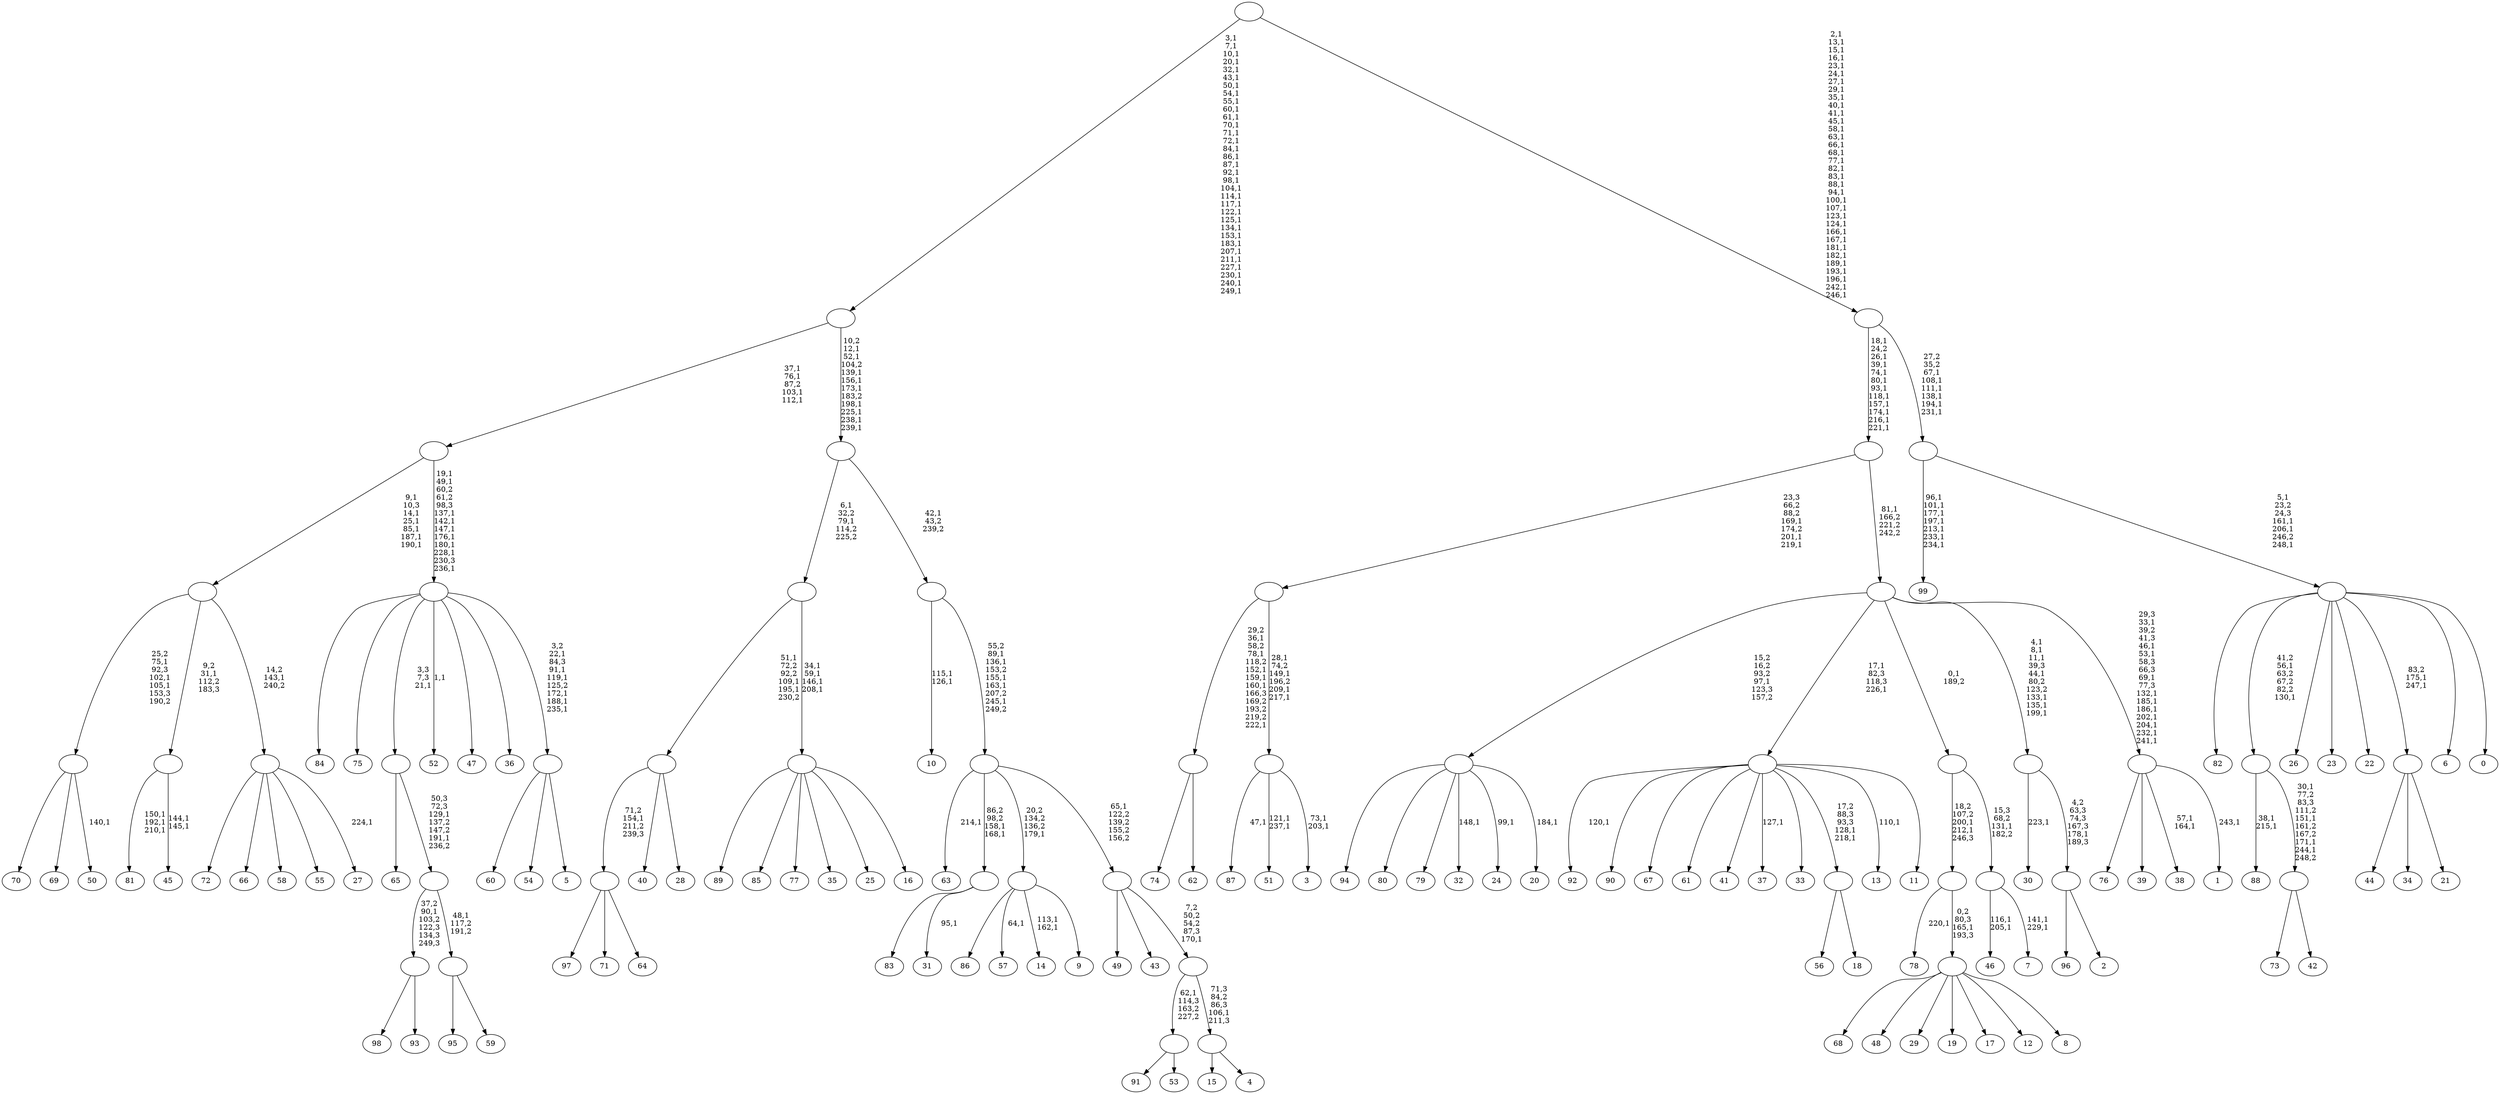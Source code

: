 digraph T {
	350 [label="99"]
	342 [label="98"]
	341 [label="97"]
	340 [label="96"]
	339 [label="95"]
	338 [label="94"]
	337 [label="93"]
	336 [label=""]
	335 [label="92"]
	333 [label="91"]
	332 [label="90"]
	331 [label="89"]
	330 [label="88"]
	327 [label="87"]
	325 [label="86"]
	324 [label="85"]
	323 [label="84"]
	322 [label="83"]
	321 [label="82"]
	320 [label="81"]
	316 [label="80"]
	315 [label="79"]
	314 [label="78"]
	312 [label="77"]
	311 [label="76"]
	310 [label="75"]
	309 [label="74"]
	308 [label="73"]
	307 [label="72"]
	306 [label="71"]
	305 [label="70"]
	304 [label="69"]
	303 [label="68"]
	302 [label="67"]
	301 [label="66"]
	300 [label="65"]
	299 [label="64"]
	298 [label=""]
	297 [label="63"]
	295 [label="62"]
	294 [label=""]
	288 [label="61"]
	287 [label="60"]
	286 [label="59"]
	285 [label=""]
	284 [label=""]
	282 [label=""]
	281 [label="58"]
	280 [label="57"]
	278 [label="56"]
	277 [label="55"]
	276 [label="54"]
	275 [label="53"]
	274 [label=""]
	273 [label="52"]
	271 [label="51"]
	268 [label="50"]
	266 [label=""]
	263 [label="49"]
	262 [label="48"]
	261 [label="47"]
	260 [label="46"]
	257 [label="45"]
	254 [label=""]
	253 [label="44"]
	252 [label="43"]
	251 [label="42"]
	250 [label=""]
	246 [label=""]
	244 [label="41"]
	243 [label="40"]
	242 [label="39"]
	241 [label="38"]
	238 [label="37"]
	236 [label="36"]
	235 [label="35"]
	234 [label="34"]
	233 [label="33"]
	232 [label="32"]
	230 [label="31"]
	228 [label=""]
	226 [label="30"]
	224 [label="29"]
	223 [label="28"]
	222 [label=""]
	219 [label="27"]
	217 [label=""]
	216 [label=""]
	210 [label="26"]
	209 [label="25"]
	208 [label="24"]
	206 [label="23"]
	205 [label="22"]
	204 [label="21"]
	203 [label=""]
	201 [label="20"]
	199 [label=""]
	198 [label="19"]
	197 [label="18"]
	196 [label=""]
	194 [label="17"]
	193 [label="16"]
	192 [label=""]
	188 [label=""]
	186 [label="15"]
	185 [label="14"]
	182 [label="13"]
	180 [label="12"]
	179 [label="11"]
	178 [label=""]
	176 [label="10"]
	173 [label="9"]
	172 [label=""]
	171 [label="8"]
	170 [label=""]
	169 [label=""]
	167 [label="7"]
	164 [label=""]
	163 [label=""]
	162 [label="6"]
	161 [label="5"]
	160 [label=""]
	154 [label=""]
	145 [label=""]
	141 [label="4"]
	140 [label=""]
	139 [label=""]
	138 [label=""]
	137 [label=""]
	132 [label=""]
	131 [label=""]
	122 [label=""]
	89 [label="3"]
	86 [label=""]
	82 [label=""]
	79 [label="2"]
	78 [label=""]
	77 [label=""]
	70 [label="1"]
	68 [label=""]
	57 [label=""]
	56 [label=""]
	45 [label="0"]
	44 [label=""]
	40 [label=""]
	34 [label=""]
	0 [label=""]
	336 -> 342 [label=""]
	336 -> 337 [label=""]
	298 -> 341 [label=""]
	298 -> 306 [label=""]
	298 -> 299 [label=""]
	294 -> 309 [label=""]
	294 -> 295 [label=""]
	285 -> 339 [label=""]
	285 -> 286 [label=""]
	284 -> 336 [label="37,2\n90,1\n103,2\n122,3\n134,3\n249,3"]
	284 -> 285 [label="48,1\n117,2\n191,2"]
	282 -> 284 [label="50,3\n72,3\n129,1\n137,2\n147,2\n191,1\n236,2"]
	282 -> 300 [label=""]
	274 -> 333 [label=""]
	274 -> 275 [label=""]
	266 -> 268 [label="140,1"]
	266 -> 305 [label=""]
	266 -> 304 [label=""]
	254 -> 257 [label="144,1\n145,1"]
	254 -> 320 [label="150,1\n192,1\n210,1"]
	250 -> 308 [label=""]
	250 -> 251 [label=""]
	246 -> 250 [label="30,1\n77,2\n83,3\n111,2\n151,1\n161,2\n167,2\n171,1\n244,1\n248,2"]
	246 -> 330 [label="38,1\n215,1"]
	228 -> 230 [label="95,1"]
	228 -> 322 [label=""]
	222 -> 298 [label="71,2\n154,1\n211,2\n239,3"]
	222 -> 243 [label=""]
	222 -> 223 [label=""]
	217 -> 219 [label="224,1"]
	217 -> 307 [label=""]
	217 -> 301 [label=""]
	217 -> 281 [label=""]
	217 -> 277 [label=""]
	216 -> 266 [label="25,2\n75,1\n92,3\n102,1\n105,1\n153,3\n190,2"]
	216 -> 254 [label="9,2\n31,1\n112,2\n183,3"]
	216 -> 217 [label="14,2\n143,1\n240,2"]
	203 -> 253 [label=""]
	203 -> 234 [label=""]
	203 -> 204 [label=""]
	199 -> 201 [label="184,1"]
	199 -> 208 [label="99,1"]
	199 -> 232 [label="148,1"]
	199 -> 338 [label=""]
	199 -> 316 [label=""]
	199 -> 315 [label=""]
	196 -> 278 [label=""]
	196 -> 197 [label=""]
	192 -> 331 [label=""]
	192 -> 324 [label=""]
	192 -> 312 [label=""]
	192 -> 235 [label=""]
	192 -> 209 [label=""]
	192 -> 193 [label=""]
	188 -> 192 [label="34,1\n59,1\n146,1\n208,1"]
	188 -> 222 [label="51,1\n72,2\n92,2\n109,1\n195,1\n230,2"]
	178 -> 182 [label="110,1"]
	178 -> 196 [label="17,2\n88,3\n93,3\n128,1\n218,1"]
	178 -> 238 [label="127,1"]
	178 -> 335 [label="120,1"]
	178 -> 332 [label=""]
	178 -> 302 [label=""]
	178 -> 288 [label=""]
	178 -> 244 [label=""]
	178 -> 233 [label=""]
	178 -> 179 [label=""]
	172 -> 185 [label="113,1\n162,1"]
	172 -> 280 [label="64,1"]
	172 -> 325 [label=""]
	172 -> 173 [label=""]
	170 -> 303 [label=""]
	170 -> 262 [label=""]
	170 -> 224 [label=""]
	170 -> 198 [label=""]
	170 -> 194 [label=""]
	170 -> 180 [label=""]
	170 -> 171 [label=""]
	169 -> 314 [label="220,1"]
	169 -> 170 [label="0,2\n80,3\n165,1\n193,3"]
	164 -> 167 [label="141,1\n229,1"]
	164 -> 260 [label="116,1\n205,1"]
	163 -> 169 [label="18,2\n107,2\n200,1\n212,1\n246,3"]
	163 -> 164 [label="15,3\n68,2\n131,1\n182,2"]
	160 -> 287 [label=""]
	160 -> 276 [label=""]
	160 -> 161 [label=""]
	154 -> 160 [label="3,2\n22,1\n84,3\n91,1\n119,1\n125,2\n172,1\n188,1\n235,1"]
	154 -> 273 [label="1,1"]
	154 -> 323 [label=""]
	154 -> 310 [label=""]
	154 -> 282 [label="3,3\n7,3\n21,1"]
	154 -> 261 [label=""]
	154 -> 236 [label=""]
	145 -> 154 [label="19,1\n49,1\n60,2\n61,2\n98,3\n137,1\n142,1\n147,1\n176,1\n180,1\n228,1\n230,3\n236,1"]
	145 -> 216 [label="9,1\n10,3\n14,1\n25,1\n85,1\n187,1\n190,1"]
	140 -> 186 [label=""]
	140 -> 141 [label=""]
	139 -> 274 [label="62,1\n114,3\n163,2\n227,2"]
	139 -> 140 [label="71,3\n84,2\n86,3\n106,1\n211,3"]
	138 -> 263 [label=""]
	138 -> 252 [label=""]
	138 -> 139 [label="7,2\n50,2\n54,2\n87,3\n170,1"]
	137 -> 228 [label="86,2\n98,2\n158,1\n168,1"]
	137 -> 297 [label="214,1"]
	137 -> 172 [label="20,2\n134,2\n136,2\n179,1"]
	137 -> 138 [label="65,1\n122,2\n139,2\n155,2\n156,2"]
	132 -> 137 [label="55,2\n89,1\n136,1\n153,2\n155,1\n163,1\n207,2\n245,1\n249,2"]
	132 -> 176 [label="115,1\n126,1"]
	131 -> 188 [label="6,1\n32,2\n79,1\n114,2\n225,2"]
	131 -> 132 [label="42,1\n43,2\n239,2"]
	122 -> 131 [label="10,2\n12,1\n52,1\n104,2\n139,1\n156,1\n173,1\n183,2\n198,1\n225,1\n238,1\n239,1"]
	122 -> 145 [label="37,1\n76,1\n87,2\n103,1\n112,1"]
	86 -> 89 [label="73,1\n203,1"]
	86 -> 271 [label="121,1\n237,1"]
	86 -> 327 [label="47,1"]
	82 -> 86 [label="28,1\n74,2\n149,1\n196,2\n209,1\n217,1"]
	82 -> 294 [label="29,2\n36,1\n58,2\n78,1\n118,2\n152,1\n159,1\n160,1\n166,3\n169,2\n193,2\n219,2\n222,1"]
	78 -> 340 [label=""]
	78 -> 79 [label=""]
	77 -> 226 [label="223,1"]
	77 -> 78 [label="4,2\n63,3\n74,3\n167,3\n178,1\n189,3"]
	68 -> 70 [label="243,1"]
	68 -> 241 [label="57,1\n164,1"]
	68 -> 311 [label=""]
	68 -> 242 [label=""]
	57 -> 68 [label="29,3\n33,1\n39,2\n41,3\n46,1\n53,1\n58,3\n66,3\n69,1\n77,3\n132,1\n185,1\n186,1\n202,1\n204,1\n232,1\n241,1"]
	57 -> 77 [label="4,1\n8,1\n11,1\n39,3\n44,1\n80,2\n123,2\n133,1\n135,1\n199,1"]
	57 -> 178 [label="17,1\n82,3\n118,3\n226,1"]
	57 -> 199 [label="15,2\n16,2\n93,2\n97,1\n123,3\n157,2"]
	57 -> 163 [label="0,1\n189,2"]
	56 -> 82 [label="23,3\n66,2\n88,2\n169,1\n174,2\n201,1\n219,1"]
	56 -> 57 [label="81,1\n166,2\n221,2\n242,2"]
	44 -> 203 [label="83,2\n175,1\n247,1"]
	44 -> 246 [label="41,2\n56,1\n63,2\n67,2\n82,2\n130,1"]
	44 -> 321 [label=""]
	44 -> 210 [label=""]
	44 -> 206 [label=""]
	44 -> 205 [label=""]
	44 -> 162 [label=""]
	44 -> 45 [label=""]
	40 -> 44 [label="5,1\n23,2\n24,3\n161,1\n206,1\n246,2\n248,1"]
	40 -> 350 [label="96,1\n101,1\n177,1\n197,1\n213,1\n233,1\n234,1"]
	34 -> 40 [label="27,2\n35,2\n67,1\n108,1\n111,1\n138,1\n194,1\n231,1"]
	34 -> 56 [label="18,1\n24,2\n26,1\n39,1\n74,1\n80,1\n93,1\n118,1\n157,1\n174,1\n216,1\n221,1"]
	0 -> 34 [label="2,1\n13,1\n15,1\n16,1\n23,1\n24,1\n27,1\n29,1\n35,1\n40,1\n41,1\n45,1\n58,1\n63,1\n66,1\n68,1\n77,1\n82,1\n83,1\n88,1\n94,1\n100,1\n107,1\n123,1\n124,1\n166,1\n167,1\n181,1\n182,1\n189,1\n193,1\n196,1\n242,1\n246,1"]
	0 -> 122 [label="3,1\n7,1\n10,1\n20,1\n32,1\n43,1\n50,1\n54,1\n55,1\n60,1\n61,1\n70,1\n71,1\n72,1\n84,1\n86,1\n87,1\n92,1\n98,1\n104,1\n114,1\n117,1\n122,1\n125,1\n134,1\n153,1\n183,1\n207,1\n211,1\n227,1\n230,1\n240,1\n249,1"]
}
